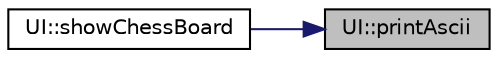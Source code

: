 digraph "UI::printAscii"
{
 // LATEX_PDF_SIZE
  edge [fontname="Helvetica",fontsize="10",labelfontname="Helvetica",labelfontsize="10"];
  node [fontname="Helvetica",fontsize="10",shape=record];
  rankdir="RL";
  Node1 [label="UI::printAscii",height=0.2,width=0.4,color="black", fillcolor="grey75", style="filled", fontcolor="black",tooltip=" "];
  Node1 -> Node2 [dir="back",color="midnightblue",fontsize="10",style="solid",fontname="Helvetica"];
  Node2 [label="UI::showChessBoard",height=0.2,width=0.4,color="black", fillcolor="white", style="filled",URL="$classUI.html#a9eb493f01a86cafe77747d09de33ec7f",tooltip=" "];
}
